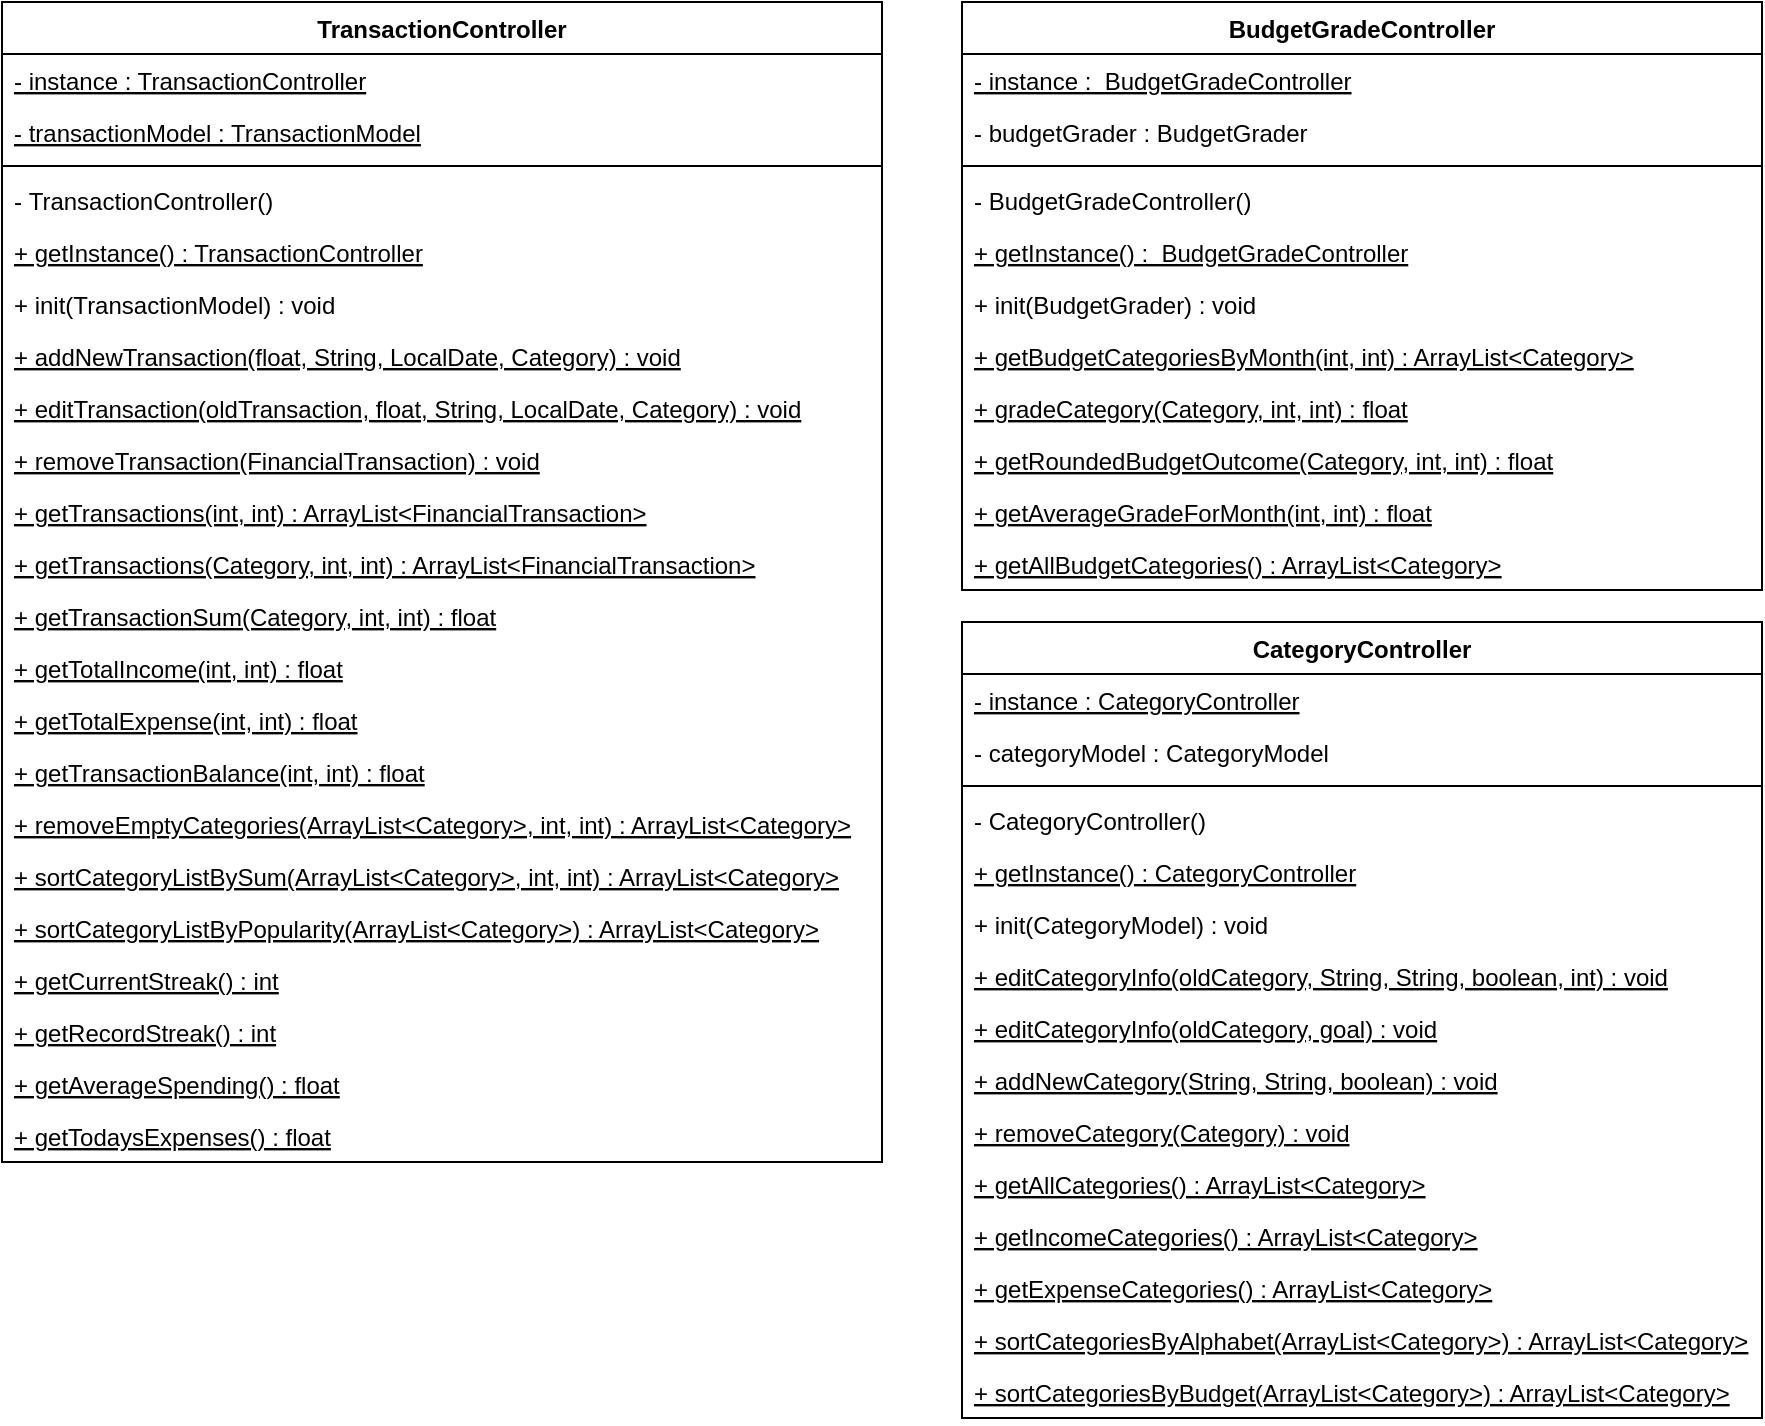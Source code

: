 <mxfile version="15.5.8" type="github">
  <diagram id="e5ySj3aZHfBaEBQDJ8qI" name="Page-1">
    <mxGraphModel dx="513" dy="461" grid="1" gridSize="10" guides="1" tooltips="1" connect="1" arrows="1" fold="1" page="1" pageScale="1" pageWidth="850" pageHeight="1100" math="0" shadow="0">
      <root>
        <mxCell id="0" />
        <mxCell id="1" parent="0" />
        <mxCell id="KfeeA3AMSUTKs20e_gZO-1" value="TransactionController" style="swimlane;fontStyle=1;align=center;verticalAlign=top;childLayout=stackLayout;horizontal=1;startSize=26;horizontalStack=0;resizeParent=1;resizeParentMax=0;resizeLast=0;collapsible=1;marginBottom=0;" parent="1" vertex="1">
          <mxGeometry x="40" y="40" width="440" height="580" as="geometry">
            <mxRectangle x="40" y="40" width="90" height="26" as="alternateBounds" />
          </mxGeometry>
        </mxCell>
        <mxCell id="U4Fe7MWmoBGSbgianJ4c-8" value="- instance : TransactionController" style="text;strokeColor=none;fillColor=none;align=left;verticalAlign=top;spacingLeft=4;spacingRight=4;overflow=hidden;rotatable=0;points=[[0,0.5],[1,0.5]];portConstraint=eastwest;fontStyle=4" parent="KfeeA3AMSUTKs20e_gZO-1" vertex="1">
          <mxGeometry y="26" width="440" height="26" as="geometry" />
        </mxCell>
        <mxCell id="KfeeA3AMSUTKs20e_gZO-2" value="- transactionModel : TransactionModel" style="text;strokeColor=none;fillColor=none;align=left;verticalAlign=top;spacingLeft=4;spacingRight=4;overflow=hidden;rotatable=0;points=[[0,0.5],[1,0.5]];portConstraint=eastwest;fontStyle=4" parent="KfeeA3AMSUTKs20e_gZO-1" vertex="1">
          <mxGeometry y="52" width="440" height="26" as="geometry" />
        </mxCell>
        <mxCell id="KfeeA3AMSUTKs20e_gZO-3" value="" style="line;strokeWidth=1;fillColor=none;align=left;verticalAlign=middle;spacingTop=-1;spacingLeft=3;spacingRight=3;rotatable=0;labelPosition=right;points=[];portConstraint=eastwest;" parent="KfeeA3AMSUTKs20e_gZO-1" vertex="1">
          <mxGeometry y="78" width="440" height="8" as="geometry" />
        </mxCell>
        <mxCell id="U4Fe7MWmoBGSbgianJ4c-9" value="- TransactionController()" style="text;strokeColor=none;fillColor=none;align=left;verticalAlign=top;spacingLeft=4;spacingRight=4;overflow=hidden;rotatable=0;points=[[0,0.5],[1,0.5]];portConstraint=eastwest;" parent="KfeeA3AMSUTKs20e_gZO-1" vertex="1">
          <mxGeometry y="86" width="440" height="26" as="geometry" />
        </mxCell>
        <mxCell id="U4Fe7MWmoBGSbgianJ4c-10" value="+ getInstance() : TransactionController" style="text;strokeColor=none;fillColor=none;align=left;verticalAlign=top;spacingLeft=4;spacingRight=4;overflow=hidden;rotatable=0;points=[[0,0.5],[1,0.5]];portConstraint=eastwest;fontStyle=4" parent="KfeeA3AMSUTKs20e_gZO-1" vertex="1">
          <mxGeometry y="112" width="440" height="26" as="geometry" />
        </mxCell>
        <mxCell id="dfXW_MGQm_axsrbuTn6o-1" value="+ init(TransactionModel) : void" style="text;strokeColor=none;fillColor=none;align=left;verticalAlign=top;spacingLeft=4;spacingRight=4;overflow=hidden;rotatable=0;points=[[0,0.5],[1,0.5]];portConstraint=eastwest;" vertex="1" parent="KfeeA3AMSUTKs20e_gZO-1">
          <mxGeometry y="138" width="440" height="26" as="geometry" />
        </mxCell>
        <mxCell id="KfeeA3AMSUTKs20e_gZO-9" value="+ addNewTransaction(float, String, LocalDate, Category) : void" style="text;strokeColor=none;fillColor=none;align=left;verticalAlign=top;spacingLeft=4;spacingRight=4;overflow=hidden;rotatable=0;points=[[0,0.5],[1,0.5]];portConstraint=eastwest;fontStyle=4" parent="KfeeA3AMSUTKs20e_gZO-1" vertex="1">
          <mxGeometry y="164" width="440" height="26" as="geometry" />
        </mxCell>
        <mxCell id="KfeeA3AMSUTKs20e_gZO-10" value="+ editTransaction(oldTransaction, float, String, LocalDate, Category) : void" style="text;strokeColor=none;fillColor=none;align=left;verticalAlign=top;spacingLeft=4;spacingRight=4;overflow=hidden;rotatable=0;points=[[0,0.5],[1,0.5]];portConstraint=eastwest;fontStyle=4" parent="KfeeA3AMSUTKs20e_gZO-1" vertex="1">
          <mxGeometry y="190" width="440" height="26" as="geometry" />
        </mxCell>
        <mxCell id="KfeeA3AMSUTKs20e_gZO-11" value="+ removeTransaction(FinancialTransaction) : void" style="text;strokeColor=none;fillColor=none;align=left;verticalAlign=top;spacingLeft=4;spacingRight=4;overflow=hidden;rotatable=0;points=[[0,0.5],[1,0.5]];portConstraint=eastwest;fontStyle=4" parent="KfeeA3AMSUTKs20e_gZO-1" vertex="1">
          <mxGeometry y="216" width="440" height="26" as="geometry" />
        </mxCell>
        <mxCell id="KfeeA3AMSUTKs20e_gZO-14" value="+ getTransactions(int, int) : ArrayList&lt;FinancialTransaction&gt;" style="text;strokeColor=none;fillColor=none;align=left;verticalAlign=top;spacingLeft=4;spacingRight=4;overflow=hidden;rotatable=0;points=[[0,0.5],[1,0.5]];portConstraint=eastwest;fontStyle=4" parent="KfeeA3AMSUTKs20e_gZO-1" vertex="1">
          <mxGeometry y="242" width="440" height="26" as="geometry" />
        </mxCell>
        <mxCell id="KfeeA3AMSUTKs20e_gZO-15" value="+ getTransactions(Category, int, int) : ArrayList&lt;FinancialTransaction&gt;" style="text;strokeColor=none;fillColor=none;align=left;verticalAlign=top;spacingLeft=4;spacingRight=4;overflow=hidden;rotatable=0;points=[[0,0.5],[1,0.5]];portConstraint=eastwest;fontStyle=4" parent="KfeeA3AMSUTKs20e_gZO-1" vertex="1">
          <mxGeometry y="268" width="440" height="26" as="geometry" />
        </mxCell>
        <mxCell id="KfeeA3AMSUTKs20e_gZO-19" value="+ getTransactionSum(Category, int, int) : float" style="text;strokeColor=none;fillColor=none;align=left;verticalAlign=top;spacingLeft=4;spacingRight=4;overflow=hidden;rotatable=0;points=[[0,0.5],[1,0.5]];portConstraint=eastwest;fontStyle=4" parent="KfeeA3AMSUTKs20e_gZO-1" vertex="1">
          <mxGeometry y="294" width="440" height="26" as="geometry" />
        </mxCell>
        <mxCell id="xtrkxpOBvdil9Jt7UQKR-2" value="+ getTotalIncome(int, int) : float" style="text;strokeColor=none;fillColor=none;align=left;verticalAlign=top;spacingLeft=4;spacingRight=4;overflow=hidden;rotatable=0;points=[[0,0.5],[1,0.5]];portConstraint=eastwest;fontStyle=4" parent="KfeeA3AMSUTKs20e_gZO-1" vertex="1">
          <mxGeometry y="320" width="440" height="26" as="geometry" />
        </mxCell>
        <mxCell id="xtrkxpOBvdil9Jt7UQKR-1" value="+ getTotalExpense(int, int) : float" style="text;strokeColor=none;fillColor=none;align=left;verticalAlign=top;spacingLeft=4;spacingRight=4;overflow=hidden;rotatable=0;points=[[0,0.5],[1,0.5]];portConstraint=eastwest;fontStyle=4" parent="KfeeA3AMSUTKs20e_gZO-1" vertex="1">
          <mxGeometry y="346" width="440" height="26" as="geometry" />
        </mxCell>
        <mxCell id="hTDjkcisJyXoNsfexby--5" value="+ getTransactionBalance(int, int) : float" style="text;strokeColor=none;fillColor=none;align=left;verticalAlign=top;spacingLeft=4;spacingRight=4;overflow=hidden;rotatable=0;points=[[0,0.5],[1,0.5]];portConstraint=eastwest;fontStyle=4" parent="KfeeA3AMSUTKs20e_gZO-1" vertex="1">
          <mxGeometry y="372" width="440" height="26" as="geometry" />
        </mxCell>
        <mxCell id="kj_NCMUxmGCvKpjCwoq8-6" value="+ removeEmptyCategories(ArrayList&lt;Category&gt;, int, int) : ArrayList&lt;Category&gt;" style="text;strokeColor=none;fillColor=none;align=left;verticalAlign=top;spacingLeft=4;spacingRight=4;overflow=hidden;rotatable=0;points=[[0,0.5],[1,0.5]];portConstraint=eastwest;fontStyle=4" parent="KfeeA3AMSUTKs20e_gZO-1" vertex="1">
          <mxGeometry y="398" width="440" height="26" as="geometry" />
        </mxCell>
        <mxCell id="kj_NCMUxmGCvKpjCwoq8-7" value="+ sortCategoryListBySum(ArrayList&lt;Category&gt;, int, int) : ArrayList&lt;Category&gt;" style="text;strokeColor=none;fillColor=none;align=left;verticalAlign=top;spacingLeft=4;spacingRight=4;overflow=hidden;rotatable=0;points=[[0,0.5],[1,0.5]];portConstraint=eastwest;fontStyle=4" parent="KfeeA3AMSUTKs20e_gZO-1" vertex="1">
          <mxGeometry y="424" width="440" height="26" as="geometry" />
        </mxCell>
        <mxCell id="kj_NCMUxmGCvKpjCwoq8-8" value="+ sortCategoryListByPopularity(ArrayList&lt;Category&gt;) : ArrayList&lt;Category&gt;" style="text;strokeColor=none;fillColor=none;align=left;verticalAlign=top;spacingLeft=4;spacingRight=4;overflow=hidden;rotatable=0;points=[[0,0.5],[1,0.5]];portConstraint=eastwest;fontStyle=4" parent="KfeeA3AMSUTKs20e_gZO-1" vertex="1">
          <mxGeometry y="450" width="440" height="26" as="geometry" />
        </mxCell>
        <mxCell id="kj_NCMUxmGCvKpjCwoq8-15" value="+ getCurrentStreak() : int" style="text;strokeColor=none;fillColor=none;align=left;verticalAlign=top;spacingLeft=4;spacingRight=4;overflow=hidden;rotatable=0;points=[[0,0.5],[1,0.5]];portConstraint=eastwest;fontStyle=4" parent="KfeeA3AMSUTKs20e_gZO-1" vertex="1">
          <mxGeometry y="476" width="440" height="26" as="geometry" />
        </mxCell>
        <mxCell id="kj_NCMUxmGCvKpjCwoq8-16" value="+ getRecordStreak() : int" style="text;strokeColor=none;fillColor=none;align=left;verticalAlign=top;spacingLeft=4;spacingRight=4;overflow=hidden;rotatable=0;points=[[0,0.5],[1,0.5]];portConstraint=eastwest;fontStyle=4" parent="KfeeA3AMSUTKs20e_gZO-1" vertex="1">
          <mxGeometry y="502" width="440" height="26" as="geometry" />
        </mxCell>
        <mxCell id="U4Fe7MWmoBGSbgianJ4c-23" value="+ getAverageSpending() : float" style="text;strokeColor=none;fillColor=none;align=left;verticalAlign=top;spacingLeft=4;spacingRight=4;overflow=hidden;rotatable=0;points=[[0,0.5],[1,0.5]];portConstraint=eastwest;fontStyle=4" parent="KfeeA3AMSUTKs20e_gZO-1" vertex="1">
          <mxGeometry y="528" width="440" height="26" as="geometry" />
        </mxCell>
        <mxCell id="U4Fe7MWmoBGSbgianJ4c-24" value="+ getTodaysExpenses() : float" style="text;strokeColor=none;fillColor=none;align=left;verticalAlign=top;spacingLeft=4;spacingRight=4;overflow=hidden;rotatable=0;points=[[0,0.5],[1,0.5]];portConstraint=eastwest;fontStyle=4" parent="KfeeA3AMSUTKs20e_gZO-1" vertex="1">
          <mxGeometry y="554" width="440" height="26" as="geometry" />
        </mxCell>
        <mxCell id="U4Fe7MWmoBGSbgianJ4c-1" value="BudgetGradeController" style="swimlane;fontStyle=1;align=center;verticalAlign=top;childLayout=stackLayout;horizontal=1;startSize=26;horizontalStack=0;resizeParent=1;resizeParentMax=0;resizeLast=0;collapsible=1;marginBottom=0;" parent="1" vertex="1">
          <mxGeometry x="520" y="40" width="400" height="294" as="geometry" />
        </mxCell>
        <mxCell id="U4Fe7MWmoBGSbgianJ4c-5" value="- instance :  BudgetGradeController" style="text;strokeColor=none;fillColor=none;align=left;verticalAlign=top;spacingLeft=4;spacingRight=4;overflow=hidden;rotatable=0;points=[[0,0.5],[1,0.5]];portConstraint=eastwest;fontStyle=4" parent="U4Fe7MWmoBGSbgianJ4c-1" vertex="1">
          <mxGeometry y="26" width="400" height="26" as="geometry" />
        </mxCell>
        <mxCell id="kj_NCMUxmGCvKpjCwoq8-2" value="- budgetGrader : BudgetGrader " style="text;strokeColor=none;fillColor=none;align=left;verticalAlign=top;spacingLeft=4;spacingRight=4;overflow=hidden;rotatable=0;points=[[0,0.5],[1,0.5]];portConstraint=eastwest;fontStyle=0" parent="U4Fe7MWmoBGSbgianJ4c-1" vertex="1">
          <mxGeometry y="52" width="400" height="26" as="geometry" />
        </mxCell>
        <mxCell id="U4Fe7MWmoBGSbgianJ4c-3" value="" style="line;strokeWidth=1;fillColor=none;align=left;verticalAlign=middle;spacingTop=-1;spacingLeft=3;spacingRight=3;rotatable=0;labelPosition=right;points=[];portConstraint=eastwest;" parent="U4Fe7MWmoBGSbgianJ4c-1" vertex="1">
          <mxGeometry y="78" width="400" height="8" as="geometry" />
        </mxCell>
        <mxCell id="U4Fe7MWmoBGSbgianJ4c-6" value="- BudgetGradeController()" style="text;strokeColor=none;fillColor=none;align=left;verticalAlign=top;spacingLeft=4;spacingRight=4;overflow=hidden;rotatable=0;points=[[0,0.5],[1,0.5]];portConstraint=eastwest;" parent="U4Fe7MWmoBGSbgianJ4c-1" vertex="1">
          <mxGeometry y="86" width="400" height="26" as="geometry" />
        </mxCell>
        <mxCell id="U4Fe7MWmoBGSbgianJ4c-7" value="+ getInstance() :  BudgetGradeController" style="text;strokeColor=none;fillColor=none;align=left;verticalAlign=top;spacingLeft=4;spacingRight=4;overflow=hidden;rotatable=0;points=[[0,0.5],[1,0.5]];portConstraint=eastwest;fontStyle=4" parent="U4Fe7MWmoBGSbgianJ4c-1" vertex="1">
          <mxGeometry y="112" width="400" height="26" as="geometry" />
        </mxCell>
        <mxCell id="dfXW_MGQm_axsrbuTn6o-2" value="+ init(BudgetGrader) : void" style="text;strokeColor=none;fillColor=none;align=left;verticalAlign=top;spacingLeft=4;spacingRight=4;overflow=hidden;rotatable=0;points=[[0,0.5],[1,0.5]];portConstraint=eastwest;" vertex="1" parent="U4Fe7MWmoBGSbgianJ4c-1">
          <mxGeometry y="138" width="400" height="26" as="geometry" />
        </mxCell>
        <mxCell id="kj_NCMUxmGCvKpjCwoq8-9" value="+ getBudgetCategoriesByMonth(int, int) : ArrayList&lt;Category&gt;" style="text;strokeColor=none;fillColor=none;align=left;verticalAlign=top;spacingLeft=4;spacingRight=4;overflow=hidden;rotatable=0;points=[[0,0.5],[1,0.5]];portConstraint=eastwest;fontStyle=4" parent="U4Fe7MWmoBGSbgianJ4c-1" vertex="1">
          <mxGeometry y="164" width="400" height="26" as="geometry" />
        </mxCell>
        <mxCell id="kj_NCMUxmGCvKpjCwoq8-10" value="+ gradeCategory(Category, int, int) : float" style="text;strokeColor=none;fillColor=none;align=left;verticalAlign=top;spacingLeft=4;spacingRight=4;overflow=hidden;rotatable=0;points=[[0,0.5],[1,0.5]];portConstraint=eastwest;fontStyle=4" parent="U4Fe7MWmoBGSbgianJ4c-1" vertex="1">
          <mxGeometry y="190" width="400" height="26" as="geometry" />
        </mxCell>
        <mxCell id="kj_NCMUxmGCvKpjCwoq8-11" value="+ getRoundedBudgetOutcome(Category, int, int) : float" style="text;strokeColor=none;fillColor=none;align=left;verticalAlign=top;spacingLeft=4;spacingRight=4;overflow=hidden;rotatable=0;points=[[0,0.5],[1,0.5]];portConstraint=eastwest;fontStyle=4" parent="U4Fe7MWmoBGSbgianJ4c-1" vertex="1">
          <mxGeometry y="216" width="400" height="26" as="geometry" />
        </mxCell>
        <mxCell id="kj_NCMUxmGCvKpjCwoq8-12" value="+ getAverageGradeForMonth(int, int) : float" style="text;strokeColor=none;fillColor=none;align=left;verticalAlign=top;spacingLeft=4;spacingRight=4;overflow=hidden;rotatable=0;points=[[0,0.5],[1,0.5]];portConstraint=eastwest;fontStyle=4" parent="U4Fe7MWmoBGSbgianJ4c-1" vertex="1">
          <mxGeometry y="242" width="400" height="26" as="geometry" />
        </mxCell>
        <mxCell id="kj_NCMUxmGCvKpjCwoq8-14" value="+ getAllBudgetCategories() : ArrayList&lt;Category&gt;" style="text;strokeColor=none;fillColor=none;align=left;verticalAlign=top;spacingLeft=4;spacingRight=4;overflow=hidden;rotatable=0;points=[[0,0.5],[1,0.5]];portConstraint=eastwest;fontStyle=4" parent="U4Fe7MWmoBGSbgianJ4c-1" vertex="1">
          <mxGeometry y="268" width="400" height="26" as="geometry" />
        </mxCell>
        <mxCell id="U4Fe7MWmoBGSbgianJ4c-16" value="CategoryController" style="swimlane;fontStyle=1;align=center;verticalAlign=top;childLayout=stackLayout;horizontal=1;startSize=26;horizontalStack=0;resizeParent=1;resizeParentMax=0;resizeLast=0;collapsible=1;marginBottom=0;" parent="1" vertex="1">
          <mxGeometry x="520" y="350" width="400" height="398" as="geometry" />
        </mxCell>
        <mxCell id="U4Fe7MWmoBGSbgianJ4c-20" value="- instance : CategoryController" style="text;strokeColor=none;fillColor=none;align=left;verticalAlign=top;spacingLeft=4;spacingRight=4;overflow=hidden;rotatable=0;points=[[0,0.5],[1,0.5]];portConstraint=eastwest;fontStyle=4" parent="U4Fe7MWmoBGSbgianJ4c-16" vertex="1">
          <mxGeometry y="26" width="400" height="26" as="geometry" />
        </mxCell>
        <mxCell id="U4Fe7MWmoBGSbgianJ4c-19" value="- categoryModel : CategoryModel " style="text;strokeColor=none;fillColor=none;align=left;verticalAlign=top;spacingLeft=4;spacingRight=4;overflow=hidden;rotatable=0;points=[[0,0.5],[1,0.5]];portConstraint=eastwest;" parent="U4Fe7MWmoBGSbgianJ4c-16" vertex="1">
          <mxGeometry y="52" width="400" height="26" as="geometry" />
        </mxCell>
        <mxCell id="U4Fe7MWmoBGSbgianJ4c-18" value="" style="line;strokeWidth=1;fillColor=none;align=left;verticalAlign=middle;spacingTop=-1;spacingLeft=3;spacingRight=3;rotatable=0;labelPosition=right;points=[];portConstraint=eastwest;" parent="U4Fe7MWmoBGSbgianJ4c-16" vertex="1">
          <mxGeometry y="78" width="400" height="8" as="geometry" />
        </mxCell>
        <mxCell id="U4Fe7MWmoBGSbgianJ4c-21" value="- CategoryController()" style="text;strokeColor=none;fillColor=none;align=left;verticalAlign=top;spacingLeft=4;spacingRight=4;overflow=hidden;rotatable=0;points=[[0,0.5],[1,0.5]];portConstraint=eastwest;" parent="U4Fe7MWmoBGSbgianJ4c-16" vertex="1">
          <mxGeometry y="86" width="400" height="26" as="geometry" />
        </mxCell>
        <mxCell id="U4Fe7MWmoBGSbgianJ4c-22" value="+ getInstance() : CategoryController" style="text;strokeColor=none;fillColor=none;align=left;verticalAlign=top;spacingLeft=4;spacingRight=4;overflow=hidden;rotatable=0;points=[[0,0.5],[1,0.5]];portConstraint=eastwest;fontStyle=4" parent="U4Fe7MWmoBGSbgianJ4c-16" vertex="1">
          <mxGeometry y="112" width="400" height="26" as="geometry" />
        </mxCell>
        <mxCell id="dfXW_MGQm_axsrbuTn6o-3" value="+ init(CategoryModel) : void" style="text;strokeColor=none;fillColor=none;align=left;verticalAlign=top;spacingLeft=4;spacingRight=4;overflow=hidden;rotatable=0;points=[[0,0.5],[1,0.5]];portConstraint=eastwest;" vertex="1" parent="U4Fe7MWmoBGSbgianJ4c-16">
          <mxGeometry y="138" width="400" height="26" as="geometry" />
        </mxCell>
        <mxCell id="KfeeA3AMSUTKs20e_gZO-6" value="+ editCategoryInfo(oldCategory, String, String, boolean, int) : void&#xa;" style="text;strokeColor=none;fillColor=none;align=left;verticalAlign=top;spacingLeft=4;spacingRight=4;overflow=hidden;rotatable=0;points=[[0,0.5],[1,0.5]];portConstraint=eastwest;fontStyle=4" parent="U4Fe7MWmoBGSbgianJ4c-16" vertex="1">
          <mxGeometry y="164" width="400" height="26" as="geometry" />
        </mxCell>
        <mxCell id="kj_NCMUxmGCvKpjCwoq8-3" value="+ editCategoryInfo(oldCategory, goal) : void&#xa;" style="text;strokeColor=none;fillColor=none;align=left;verticalAlign=top;spacingLeft=4;spacingRight=4;overflow=hidden;rotatable=0;points=[[0,0.5],[1,0.5]];portConstraint=eastwest;fontStyle=4" parent="U4Fe7MWmoBGSbgianJ4c-16" vertex="1">
          <mxGeometry y="190" width="400" height="26" as="geometry" />
        </mxCell>
        <mxCell id="KfeeA3AMSUTKs20e_gZO-7" value="+ addNewCategory(String, String, boolean) : void&#xa;" style="text;strokeColor=none;fillColor=none;align=left;verticalAlign=top;spacingLeft=4;spacingRight=4;overflow=hidden;rotatable=0;points=[[0,0.5],[1,0.5]];portConstraint=eastwest;fontStyle=4" parent="U4Fe7MWmoBGSbgianJ4c-16" vertex="1">
          <mxGeometry y="216" width="400" height="26" as="geometry" />
        </mxCell>
        <mxCell id="KfeeA3AMSUTKs20e_gZO-8" value="+ removeCategory(Category) : void&#xa;" style="text;strokeColor=none;fillColor=none;align=left;verticalAlign=top;spacingLeft=4;spacingRight=4;overflow=hidden;rotatable=0;points=[[0,0.5],[1,0.5]];portConstraint=eastwest;fontStyle=4" parent="U4Fe7MWmoBGSbgianJ4c-16" vertex="1">
          <mxGeometry y="242" width="400" height="26" as="geometry" />
        </mxCell>
        <mxCell id="hTDjkcisJyXoNsfexby--2" value="+ getAllCategories() : ArrayList&lt;Category&gt;&#xa;" style="text;strokeColor=none;fillColor=none;align=left;verticalAlign=top;spacingLeft=4;spacingRight=4;overflow=hidden;rotatable=0;points=[[0,0.5],[1,0.5]];portConstraint=eastwest;fontStyle=4" parent="U4Fe7MWmoBGSbgianJ4c-16" vertex="1">
          <mxGeometry y="268" width="400" height="26" as="geometry" />
        </mxCell>
        <mxCell id="hTDjkcisJyXoNsfexby--3" value="+ getIncomeCategories() : ArrayList&lt;Category&gt;&#xa;" style="text;strokeColor=none;fillColor=none;align=left;verticalAlign=top;spacingLeft=4;spacingRight=4;overflow=hidden;rotatable=0;points=[[0,0.5],[1,0.5]];portConstraint=eastwest;fontStyle=4" parent="U4Fe7MWmoBGSbgianJ4c-16" vertex="1">
          <mxGeometry y="294" width="400" height="26" as="geometry" />
        </mxCell>
        <mxCell id="hTDjkcisJyXoNsfexby--4" value="+ getExpenseCategories() : ArrayList&lt;Category&gt;&#xa;" style="text;strokeColor=none;fillColor=none;align=left;verticalAlign=top;spacingLeft=4;spacingRight=4;overflow=hidden;rotatable=0;points=[[0,0.5],[1,0.5]];portConstraint=eastwest;fontStyle=4" parent="U4Fe7MWmoBGSbgianJ4c-16" vertex="1">
          <mxGeometry y="320" width="400" height="26" as="geometry" />
        </mxCell>
        <mxCell id="kj_NCMUxmGCvKpjCwoq8-4" value="+ sortCategoriesByAlphabet(ArrayList&lt;Category&gt;) : ArrayList&lt;Category&gt;" style="text;strokeColor=none;fillColor=none;align=left;verticalAlign=top;spacingLeft=4;spacingRight=4;overflow=hidden;rotatable=0;points=[[0,0.5],[1,0.5]];portConstraint=eastwest;fontStyle=4" parent="U4Fe7MWmoBGSbgianJ4c-16" vertex="1">
          <mxGeometry y="346" width="400" height="26" as="geometry" />
        </mxCell>
        <mxCell id="kj_NCMUxmGCvKpjCwoq8-5" value="+ sortCategoriesByBudget(ArrayList&lt;Category&gt;) : ArrayList&lt;Category&gt;" style="text;strokeColor=none;fillColor=none;align=left;verticalAlign=top;spacingLeft=4;spacingRight=4;overflow=hidden;rotatable=0;points=[[0,0.5],[1,0.5]];portConstraint=eastwest;fontStyle=4" parent="U4Fe7MWmoBGSbgianJ4c-16" vertex="1">
          <mxGeometry y="372" width="400" height="26" as="geometry" />
        </mxCell>
      </root>
    </mxGraphModel>
  </diagram>
</mxfile>
